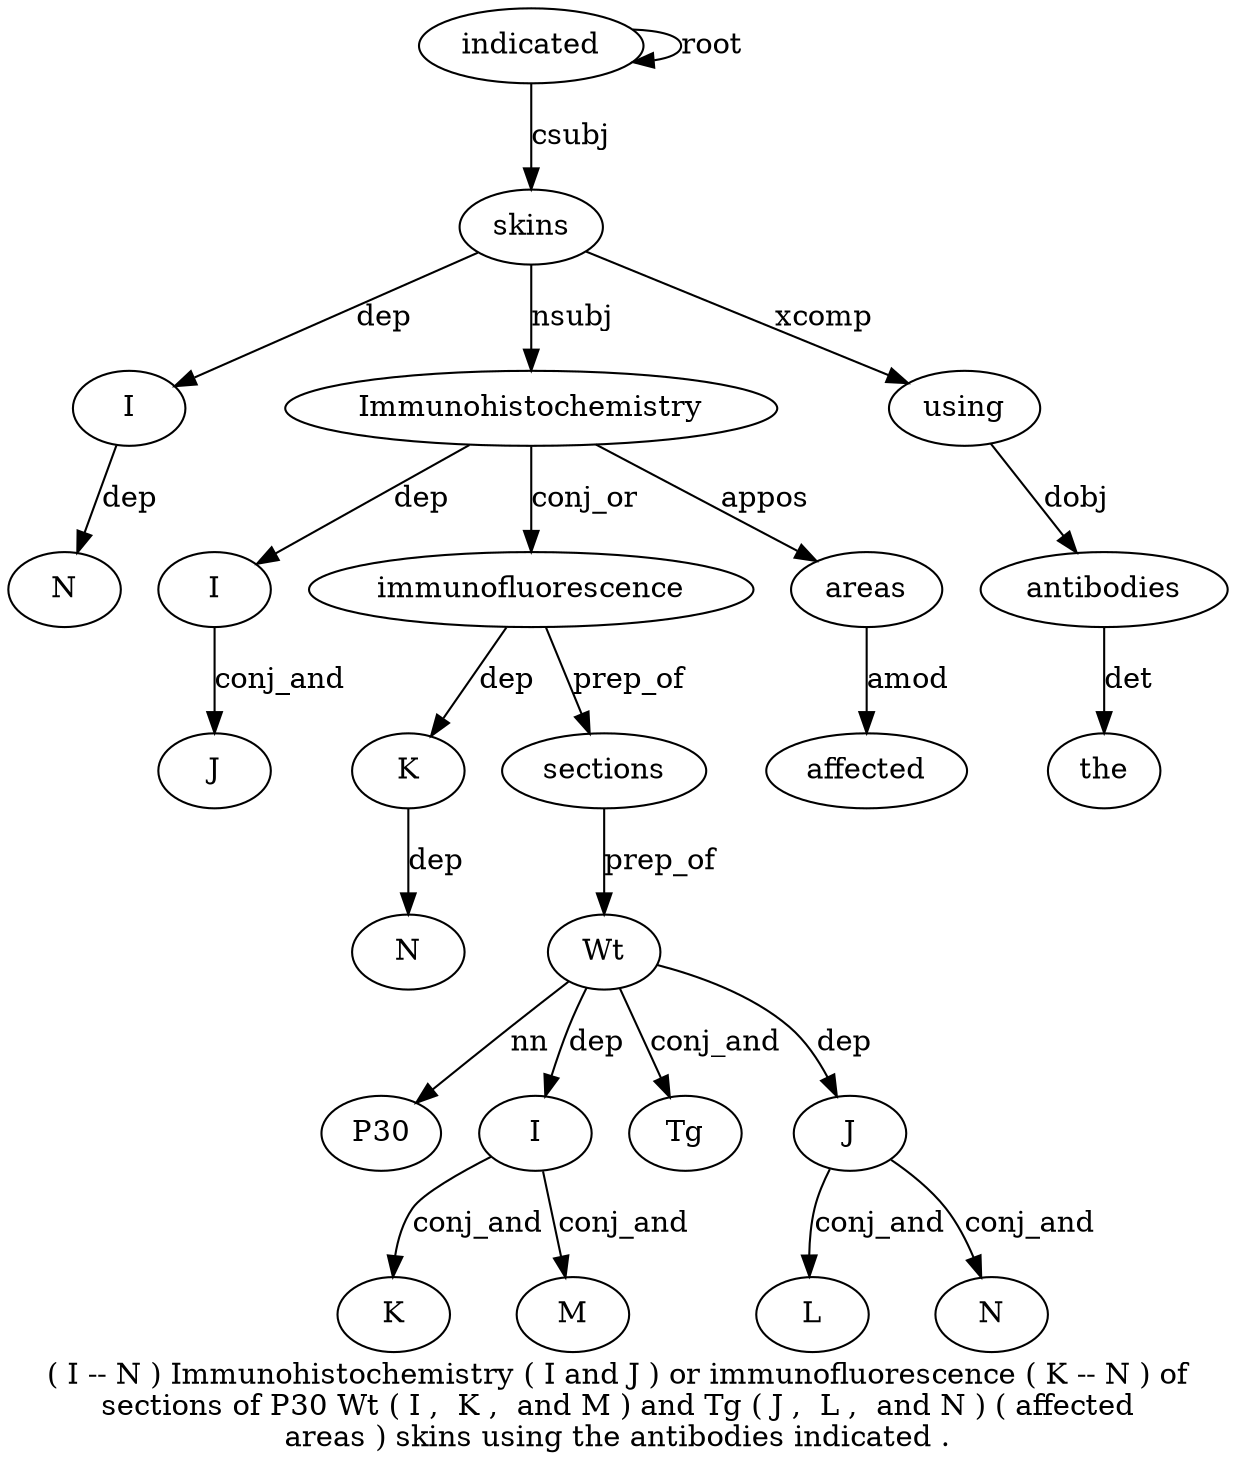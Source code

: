 digraph "( I -- N ) Immunohistochemistry ( I and J ) or immunofluorescence ( K -- N ) of sections of P30 Wt ( I ,  K ,  and M ) and Tg ( J ,  L ,  and N ) ( affected areas ) skins using the antibodies indicated ." {
label="( I -- N ) Immunohistochemistry ( I and J ) or immunofluorescence ( K -- N ) of
sections of P30 Wt ( I ,  K ,  and M ) and Tg ( J ,  L ,  and N ) ( affected
areas ) skins using the antibodies indicated .";
skins46 [style=filled, fillcolor=white, label=skins];
I2 [style=filled, fillcolor=white, label=I];
skins46 -> I2  [label=dep];
N4 [style=filled, fillcolor=white, label=N];
I2 -> N4  [label=dep];
Immunohistochemistry6 [style=filled, fillcolor=white, label=Immunohistochemistry];
skins46 -> Immunohistochemistry6  [label=nsubj];
I8 [style=filled, fillcolor=white, label=I];
Immunohistochemistry6 -> I8  [label=dep];
J10 [style=filled, fillcolor=white, label=J];
I8 -> J10  [label=conj_and];
immunofluorescence13 [style=filled, fillcolor=white, label=immunofluorescence];
Immunohistochemistry6 -> immunofluorescence13  [label=conj_or];
K15 [style=filled, fillcolor=white, label=K];
immunofluorescence13 -> K15  [label=dep];
N17 [style=filled, fillcolor=white, label=N];
K15 -> N17  [label=dep];
sections20 [style=filled, fillcolor=white, label=sections];
immunofluorescence13 -> sections20  [label=prep_of];
Wt23 [style=filled, fillcolor=white, label=Wt];
P3022 [style=filled, fillcolor=white, label=P30];
Wt23 -> P3022  [label=nn];
sections20 -> Wt23  [label=prep_of];
I25 [style=filled, fillcolor=white, label=I];
Wt23 -> I25  [label=dep];
K27 [style=filled, fillcolor=white, label=K];
I25 -> K27  [label=conj_and];
M30 [style=filled, fillcolor=white, label=M];
I25 -> M30  [label=conj_and];
Tg33 [style=filled, fillcolor=white, label=Tg];
Wt23 -> Tg33  [label=conj_and];
J35 [style=filled, fillcolor=white, label=J];
Wt23 -> J35  [label=dep];
L37 [style=filled, fillcolor=white, label=L];
J35 -> L37  [label=conj_and];
N40 [style=filled, fillcolor=white, label=N];
J35 -> N40  [label=conj_and];
areas44 [style=filled, fillcolor=white, label=areas];
affected43 [style=filled, fillcolor=white, label=affected];
areas44 -> affected43  [label=amod];
Immunohistochemistry6 -> areas44  [label=appos];
indicated50 [style=filled, fillcolor=white, label=indicated];
indicated50 -> skins46  [label=csubj];
using47 [style=filled, fillcolor=white, label=using];
skins46 -> using47  [label=xcomp];
antibodies49 [style=filled, fillcolor=white, label=antibodies];
the48 [style=filled, fillcolor=white, label=the];
antibodies49 -> the48  [label=det];
using47 -> antibodies49  [label=dobj];
indicated50 -> indicated50  [label=root];
}
